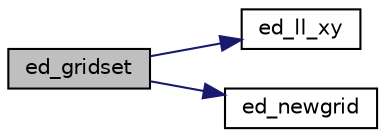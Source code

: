 digraph "ed_gridset"
{
 // LATEX_PDF_SIZE
  edge [fontname="Helvetica",fontsize="10",labelfontname="Helvetica",labelfontsize="10"];
  node [fontname="Helvetica",fontsize="10",shape=record];
  rankdir="LR";
  Node1 [label="ed_gridset",height=0.2,width=0.4,color="black", fillcolor="grey75", style="filled", fontcolor="black",tooltip=" "];
  Node1 -> Node2 [color="midnightblue",fontsize="10",style="solid",fontname="Helvetica"];
  Node2 [label="ed_ll_xy",height=0.2,width=0.4,color="black", fillcolor="white", style="filled",URL="$ed__grid_8f90.html#a1e00cf0eabe83f2cc3c5d9ab15c730fb",tooltip=" "];
  Node1 -> Node3 [color="midnightblue",fontsize="10",style="solid",fontname="Helvetica"];
  Node3 [label="ed_newgrid",height=0.2,width=0.4,color="black", fillcolor="white", style="filled",URL="$ed__grid_8f90.html#a91112e6806db1100d405228002308384",tooltip=" "];
}
